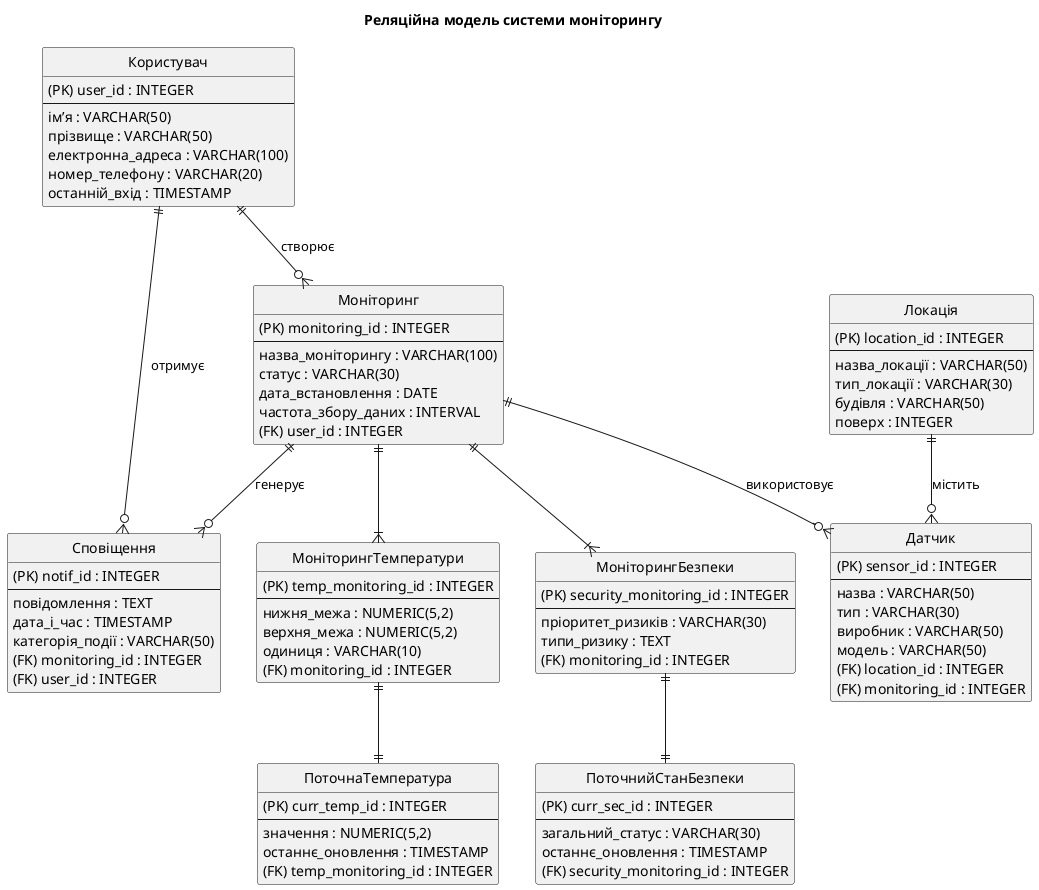 @startuml
title Реляційна модель системи моніторингу

hide circle

entity "Користувач" as user {
  (PK) user_id : INTEGER 
  --
  ім’я : VARCHAR(50)
  прізвище : VARCHAR(50)
  електронна_адреса : VARCHAR(100)
  номер_телефону : VARCHAR(20)
  останній_вхід : TIMESTAMP
}

entity "Моніторинг" as monitoring {
  (PK) monitoring_id : INTEGER
  --
  назва_моніторингу : VARCHAR(100)
  статус : VARCHAR(30)
  дата_встановлення : DATE
  частота_збору_даних : INTERVAL
  (FK) user_id : INTEGER
}

entity "МоніторингТемператури" as tempMon {
  (PK) temp_monitoring_id : INTEGER
  --
  нижня_межа : NUMERIC(5,2)
  верхня_межа : NUMERIC(5,2)
  одиниця : VARCHAR(10)
  (FK) monitoring_id : INTEGER
}

entity "МоніторингБезпеки" as secMon {
  (PK) security_monitoring_id : INTEGER
  --
  пріоритет_ризиків : VARCHAR(30)
  типи_ризику : TEXT
  (FK) monitoring_id : INTEGER
}

entity "ПоточнаТемпература" as currTemp {
  (PK) curr_temp_id : INTEGER
  --
  значення : NUMERIC(5,2)
  останнє_оновлення : TIMESTAMP
  (FK) temp_monitoring_id : INTEGER
}

entity "ПоточнийСтанБезпеки" as currSec {
  (PK) curr_sec_id : INTEGER
  --
  загальний_статус : VARCHAR(30)
  останнє_оновлення : TIMESTAMP
  (FK) security_monitoring_id : INTEGER
}

entity "Сповіщення" as notif {
  (PK) notif_id : INTEGER
  --
  повідомлення : TEXT
  дата_і_час : TIMESTAMP
  категорія_події : VARCHAR(50)
  (FK) monitoring_id : INTEGER
  (FK) user_id : INTEGER
}

entity "Датчик" as sensor {
  (PK) sensor_id : INTEGER
  --
  назва : VARCHAR(50)
  тип : VARCHAR(30)
  виробник : VARCHAR(50)
  модель : VARCHAR(50)
  (FK) location_id : INTEGER
  (FK) monitoring_id : INTEGER
}

entity "Локація" as location {
  (PK) location_id : INTEGER 
  --
  назва_локації : VARCHAR(50)
  тип_локації : VARCHAR(30)
  будівля : VARCHAR(50)
  поверх : INTEGER
}

' --- Зв’язки ---
user ||--o{ monitoring : створює
monitoring ||--|{ tempMon
monitoring ||--|{ secMon
tempMon ||--|| currTemp
secMon ||--|| currSec
monitoring ||--o{ sensor : використовує
location ||--o{ sensor : містить
monitoring ||--o{ notif : генерує
user ||--o{ notif : отримує

@enduml
